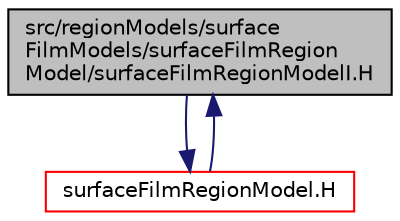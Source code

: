 digraph "src/regionModels/surfaceFilmModels/surfaceFilmRegionModel/surfaceFilmRegionModelI.H"
{
  bgcolor="transparent";
  edge [fontname="Helvetica",fontsize="10",labelfontname="Helvetica",labelfontsize="10"];
  node [fontname="Helvetica",fontsize="10",shape=record];
  Node1 [label="src/regionModels/surface\lFilmModels/surfaceFilmRegion\lModel/surfaceFilmRegionModelI.H",height=0.2,width=0.4,color="black", fillcolor="grey75", style="filled" fontcolor="black"];
  Node1 -> Node2 [color="midnightblue",fontsize="10",style="solid",fontname="Helvetica"];
  Node2 [label="surfaceFilmRegionModel.H",height=0.2,width=0.4,color="red",URL="$surfaceFilmRegionModel_8H.html"];
  Node2 -> Node1 [color="midnightblue",fontsize="10",style="solid",fontname="Helvetica"];
}

